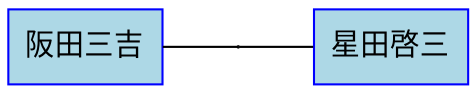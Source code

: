 graph "ShogiPlayers12" {
graph [charset="UTF-8", rankdir="LR", splines="ortho"]
node [fontname="Sans", shape="record"]



// Attributes




// Persons
pro_36 [color="blue", fillcolor="lightblue", label=" 星田啓三", style="filled"]
extra_12 [color="blue", fillcolor="lightblue", label=" 阪田三吉", style="filled"]

// Generations


// Families
f0_c [height="0.01", shape="point", width="0.01"]
extra_12 -- f0_c
f0_c -- pro_36

}

